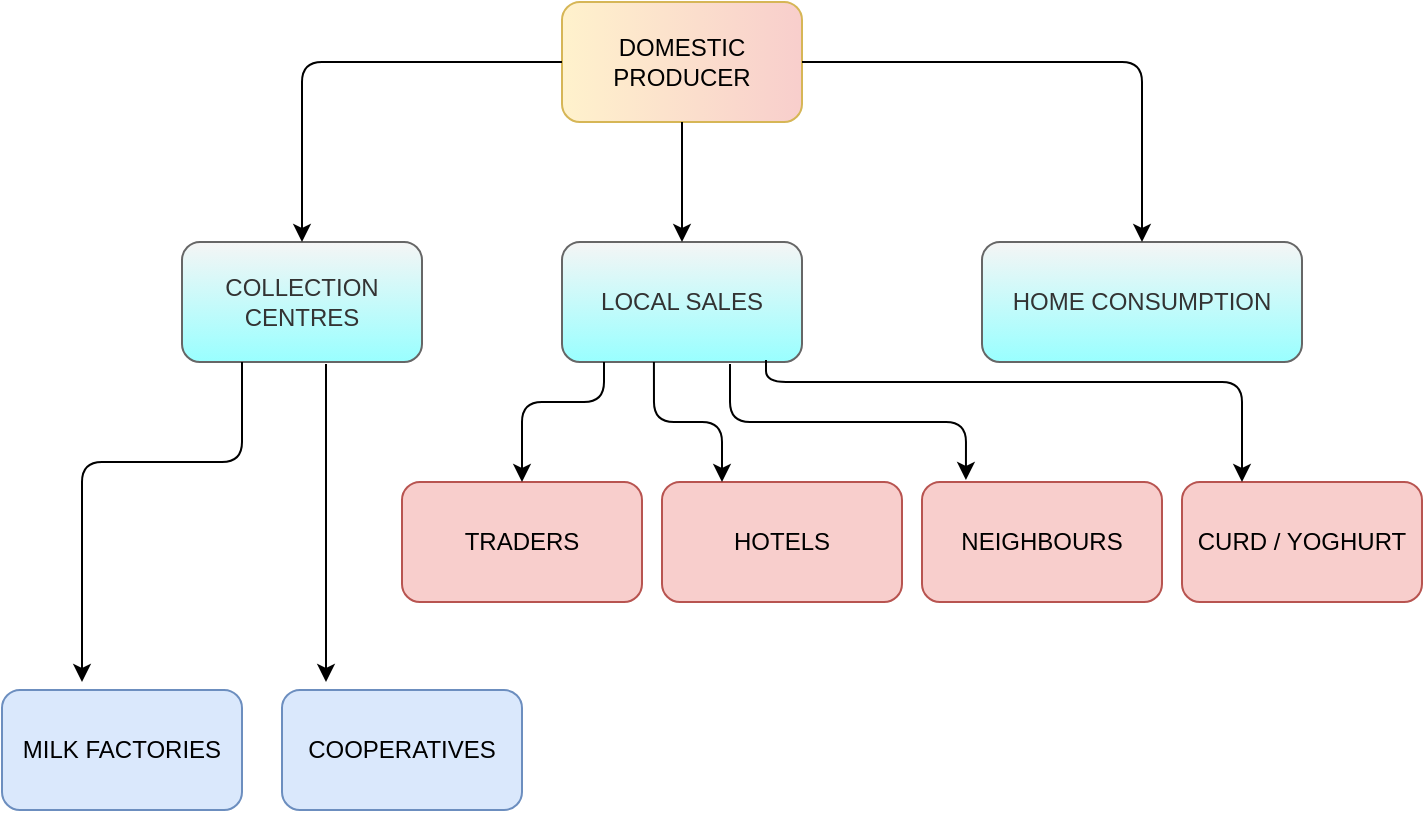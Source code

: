 <mxfile version="14.9.7" type="device"><diagram id="JMBY1-jY7q3poJ76ZX1y" name="Page-1"><mxGraphModel dx="1451" dy="534" grid="1" gridSize="10" guides="1" tooltips="1" connect="1" arrows="1" fold="1" page="1" pageScale="1" pageWidth="583" pageHeight="827" math="0" shadow="0"><root><mxCell id="0"/><mxCell id="1" parent="0"/><mxCell id="K6Pj_G7153la-7I6n9zK-1" value="DOMESTIC PRODUCER" style="rounded=1;whiteSpace=wrap;html=1;fillColor=#fff2cc;strokeColor=#d6b656;gradientDirection=east;gradientColor=#F8CECC;" vertex="1" parent="1"><mxGeometry x="220" y="40" width="120" height="60" as="geometry"/></mxCell><mxCell id="K6Pj_G7153la-7I6n9zK-2" value="HOME CONSUMPTION" style="rounded=1;whiteSpace=wrap;html=1;fillColor=#f5f5f5;strokeColor=#666666;fontColor=#333333;gradientColor=#99FFFF;" vertex="1" parent="1"><mxGeometry x="430" y="160" width="160" height="60" as="geometry"/></mxCell><mxCell id="K6Pj_G7153la-7I6n9zK-3" value="LOCAL SALES" style="rounded=1;whiteSpace=wrap;html=1;fillColor=#f5f5f5;strokeColor=#666666;fontColor=#333333;gradientColor=#99FFFF;" vertex="1" parent="1"><mxGeometry x="220" y="160" width="120" height="60" as="geometry"/></mxCell><mxCell id="K6Pj_G7153la-7I6n9zK-4" value="COLLECTION CENTRES" style="rounded=1;whiteSpace=wrap;html=1;fillColor=#f5f5f5;strokeColor=#666666;fontColor=#333333;gradientColor=#99FFFF;" vertex="1" parent="1"><mxGeometry x="30" y="160" width="120" height="60" as="geometry"/></mxCell><mxCell id="K6Pj_G7153la-7I6n9zK-5" value="TRADERS" style="rounded=1;whiteSpace=wrap;html=1;fillColor=#f8cecc;strokeColor=#b85450;" vertex="1" parent="1"><mxGeometry x="140" y="280" width="120" height="60" as="geometry"/></mxCell><mxCell id="K6Pj_G7153la-7I6n9zK-6" value="HOTELS" style="rounded=1;whiteSpace=wrap;html=1;fillColor=#f8cecc;strokeColor=#b85450;" vertex="1" parent="1"><mxGeometry x="270" y="280" width="120" height="60" as="geometry"/></mxCell><mxCell id="K6Pj_G7153la-7I6n9zK-7" value="NEIGHBOURS" style="rounded=1;whiteSpace=wrap;html=1;fillColor=#f8cecc;strokeColor=#b85450;" vertex="1" parent="1"><mxGeometry x="400" y="280" width="120" height="60" as="geometry"/></mxCell><mxCell id="K6Pj_G7153la-7I6n9zK-8" value="CURD / YOGHURT" style="rounded=1;whiteSpace=wrap;html=1;fillColor=#f8cecc;strokeColor=#b85450;labelBorderColor=none;" vertex="1" parent="1"><mxGeometry x="530" y="280" width="120" height="60" as="geometry"/></mxCell><mxCell id="K6Pj_G7153la-7I6n9zK-9" value="MILK FACTORIES" style="rounded=1;whiteSpace=wrap;html=1;fillColor=#dae8fc;strokeColor=#6c8ebf;" vertex="1" parent="1"><mxGeometry x="-60" y="384" width="120" height="60" as="geometry"/></mxCell><mxCell id="K6Pj_G7153la-7I6n9zK-10" value="COOPERATIVES" style="rounded=1;whiteSpace=wrap;html=1;fillColor=#dae8fc;strokeColor=#6c8ebf;" vertex="1" parent="1"><mxGeometry x="80" y="384" width="120" height="60" as="geometry"/></mxCell><mxCell id="K6Pj_G7153la-7I6n9zK-11" value="" style="endArrow=classic;html=1;exitX=0.5;exitY=1;exitDx=0;exitDy=0;" edge="1" parent="1" source="K6Pj_G7153la-7I6n9zK-1"><mxGeometry width="50" height="50" relative="1" as="geometry"><mxPoint x="270" y="290" as="sourcePoint"/><mxPoint x="280" y="160" as="targetPoint"/></mxGeometry></mxCell><mxCell id="K6Pj_G7153la-7I6n9zK-12" value="" style="endArrow=classic;html=1;exitX=0;exitY=0.5;exitDx=0;exitDy=0;entryX=0.5;entryY=0;entryDx=0;entryDy=0;" edge="1" parent="1" source="K6Pj_G7153la-7I6n9zK-1" target="K6Pj_G7153la-7I6n9zK-4"><mxGeometry width="50" height="50" relative="1" as="geometry"><mxPoint x="270" y="290" as="sourcePoint"/><mxPoint x="320" y="240" as="targetPoint"/><Array as="points"><mxPoint x="90" y="70"/></Array></mxGeometry></mxCell><mxCell id="K6Pj_G7153la-7I6n9zK-13" value="" style="endArrow=classic;html=1;exitX=0.25;exitY=1;exitDx=0;exitDy=0;" edge="1" parent="1" source="K6Pj_G7153la-7I6n9zK-4"><mxGeometry width="50" height="50" relative="1" as="geometry"><mxPoint x="110" y="230" as="sourcePoint"/><mxPoint x="-20" y="380" as="targetPoint"/><Array as="points"><mxPoint x="60" y="270"/><mxPoint x="-20" y="270"/></Array></mxGeometry></mxCell><mxCell id="K6Pj_G7153la-7I6n9zK-14" value="" style="endArrow=classic;html=1;exitX=0.6;exitY=1.017;exitDx=0;exitDy=0;exitPerimeter=0;" edge="1" parent="1" source="K6Pj_G7153la-7I6n9zK-4"><mxGeometry width="50" height="50" relative="1" as="geometry"><mxPoint x="270" y="290" as="sourcePoint"/><mxPoint x="102" y="380" as="targetPoint"/></mxGeometry></mxCell><mxCell id="K6Pj_G7153la-7I6n9zK-15" value="" style="endArrow=classic;html=1;" edge="1" parent="1"><mxGeometry width="50" height="50" relative="1" as="geometry"><mxPoint x="241" y="220" as="sourcePoint"/><mxPoint x="200" y="280" as="targetPoint"/><Array as="points"><mxPoint x="241" y="240"/><mxPoint x="200" y="240"/></Array></mxGeometry></mxCell><mxCell id="K6Pj_G7153la-7I6n9zK-16" value="" style="endArrow=classic;html=1;exitX=0.383;exitY=1;exitDx=0;exitDy=0;exitPerimeter=0;entryX=0.25;entryY=0;entryDx=0;entryDy=0;" edge="1" parent="1" source="K6Pj_G7153la-7I6n9zK-3" target="K6Pj_G7153la-7I6n9zK-6"><mxGeometry width="50" height="50" relative="1" as="geometry"><mxPoint x="270" y="290" as="sourcePoint"/><mxPoint x="320" y="240" as="targetPoint"/><Array as="points"><mxPoint x="266" y="250"/><mxPoint x="300" y="250"/></Array></mxGeometry></mxCell><mxCell id="K6Pj_G7153la-7I6n9zK-17" value="" style="endArrow=classic;html=1;exitX=0.7;exitY=1.017;exitDx=0;exitDy=0;exitPerimeter=0;entryX=0.183;entryY=-0.017;entryDx=0;entryDy=0;entryPerimeter=0;" edge="1" parent="1" source="K6Pj_G7153la-7I6n9zK-3" target="K6Pj_G7153la-7I6n9zK-7"><mxGeometry width="50" height="50" relative="1" as="geometry"><mxPoint x="270" y="290" as="sourcePoint"/><mxPoint x="320" y="240" as="targetPoint"/><Array as="points"><mxPoint x="304" y="250"/><mxPoint x="422" y="250"/></Array></mxGeometry></mxCell><mxCell id="K6Pj_G7153la-7I6n9zK-18" value="" style="endArrow=classic;html=1;exitX=0.85;exitY=0.983;exitDx=0;exitDy=0;entryX=0.25;entryY=0;entryDx=0;entryDy=0;exitPerimeter=0;" edge="1" parent="1" source="K6Pj_G7153la-7I6n9zK-3" target="K6Pj_G7153la-7I6n9zK-8"><mxGeometry width="50" height="50" relative="1" as="geometry"><mxPoint x="270" y="290" as="sourcePoint"/><mxPoint x="460" y="240" as="targetPoint"/><Array as="points"><mxPoint x="322" y="230"/><mxPoint x="560" y="230"/></Array></mxGeometry></mxCell><mxCell id="K6Pj_G7153la-7I6n9zK-19" value="" style="endArrow=classic;html=1;entryX=0.5;entryY=0;entryDx=0;entryDy=0;" edge="1" parent="1" target="K6Pj_G7153la-7I6n9zK-2"><mxGeometry width="50" height="50" relative="1" as="geometry"><mxPoint x="340" y="70" as="sourcePoint"/><mxPoint x="320" y="240" as="targetPoint"/><Array as="points"><mxPoint x="510" y="70"/></Array></mxGeometry></mxCell></root></mxGraphModel></diagram></mxfile>